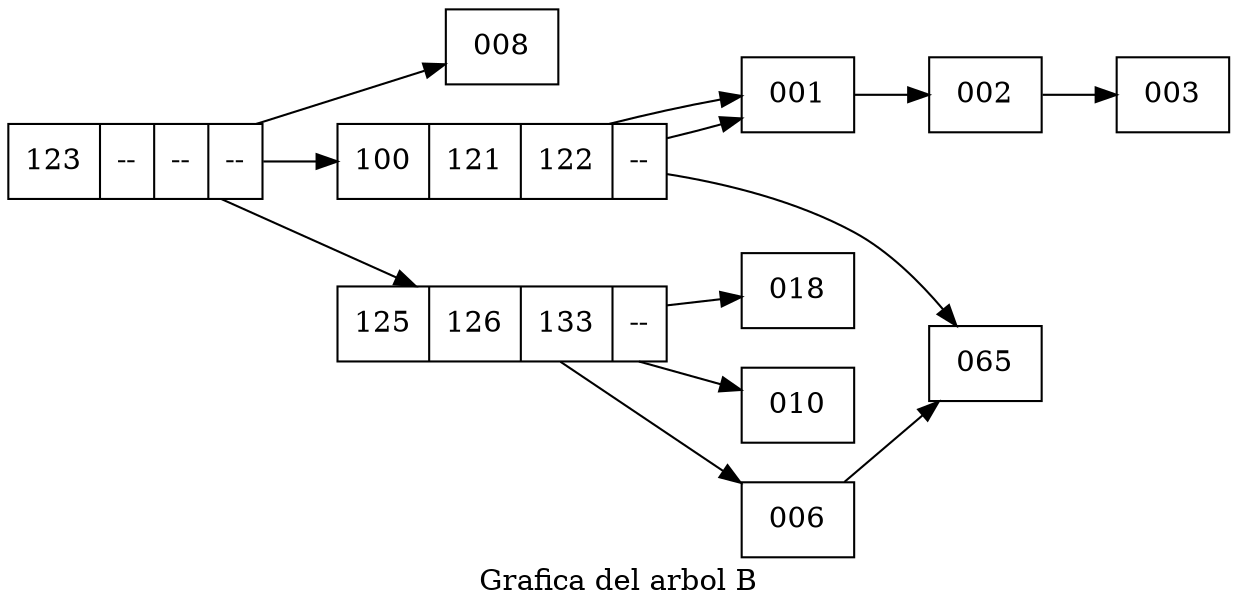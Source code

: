 digraph Grafo{
rankdir="LR";label="Grafica del arbol B"
node[shape=record]
edge [ ];
123 [shape=record label="{123|--|--|-- }"];
123->008;

100 [shape=record label="{100|121|122|-- }"];
100->001->002->003
;100->001
;100->065
;123->100;
125 [shape=record label="{125|126|133|-- }"];
125->018
;125->010
;125->006->065
;123->125;
}
